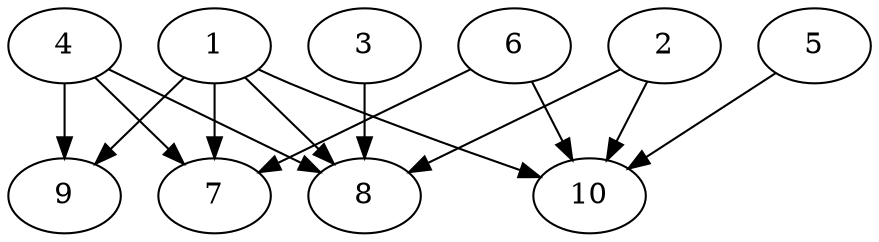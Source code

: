 // DAG automatically generated by daggen at Thu Oct  3 13:58:05 2019
// ./daggen --dot -n 10 --ccr 0.4 --fat 0.9 --regular 0.9 --density 0.6 --mindata 5242880 --maxdata 52428800 
digraph G {
  1 [size="33973760", alpha="0.09", expect_size="13589504"] 
  1 -> 7 [size ="13589504"]
  1 -> 8 [size ="13589504"]
  1 -> 9 [size ="13589504"]
  1 -> 10 [size ="13589504"]
  2 [size="75200000", alpha="0.14", expect_size="30080000"] 
  2 -> 8 [size ="30080000"]
  2 -> 10 [size ="30080000"]
  3 [size="53007360", alpha="0.03", expect_size="21202944"] 
  3 -> 8 [size ="21202944"]
  4 [size="74524160", alpha="0.09", expect_size="29809664"] 
  4 -> 7 [size ="29809664"]
  4 -> 8 [size ="29809664"]
  4 -> 9 [size ="29809664"]
  5 [size="56698880", alpha="0.14", expect_size="22679552"] 
  5 -> 10 [size ="22679552"]
  6 [size="19328000", alpha="0.02", expect_size="7731200"] 
  6 -> 7 [size ="7731200"]
  6 -> 10 [size ="7731200"]
  7 [size="128995840", alpha="0.08", expect_size="51598336"] 
  8 [size="53849600", alpha="0.13", expect_size="21539840"] 
  9 [size="20472320", alpha="0.09", expect_size="8188928"] 
  10 [size="108838400", alpha="0.17", expect_size="43535360"] 
}
